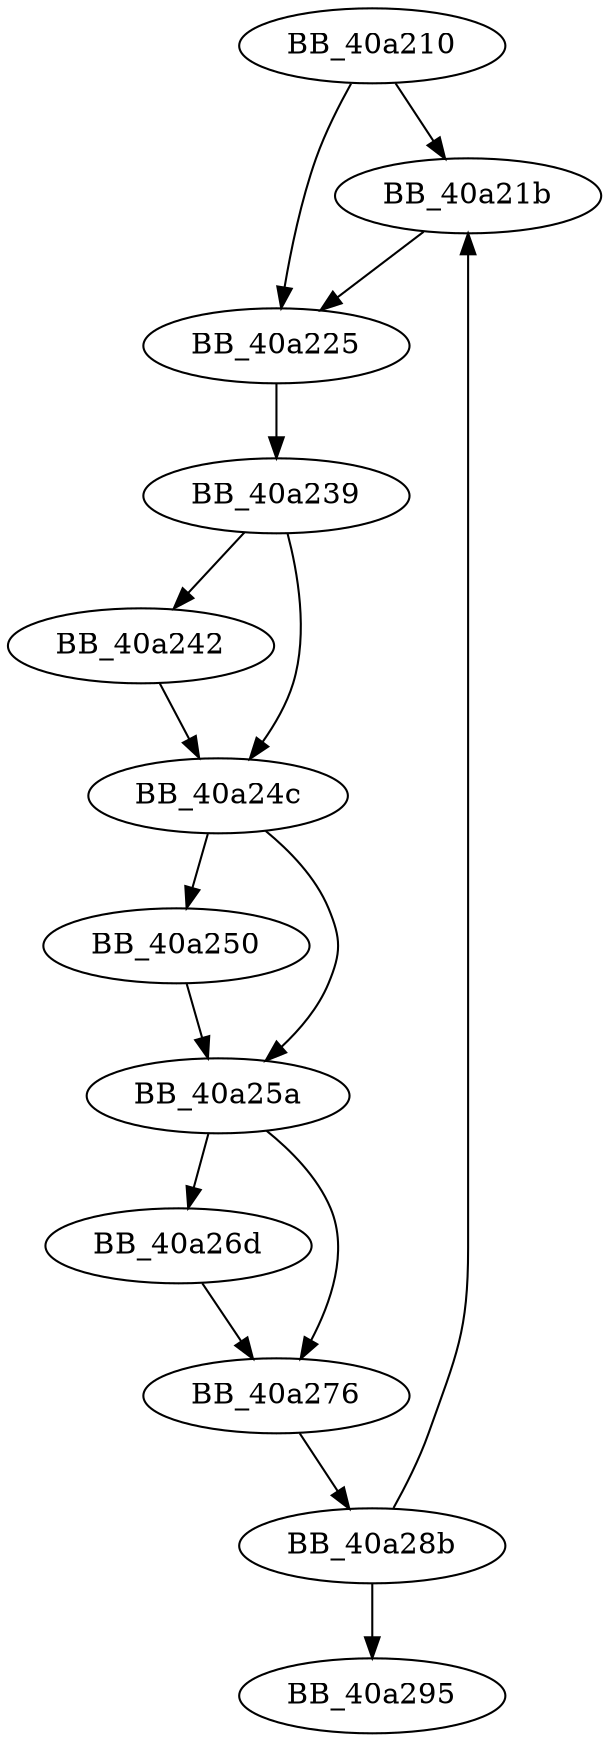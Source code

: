 DiGraph sub_40A210{
BB_40a210->BB_40a21b
BB_40a210->BB_40a225
BB_40a21b->BB_40a225
BB_40a225->BB_40a239
BB_40a239->BB_40a242
BB_40a239->BB_40a24c
BB_40a242->BB_40a24c
BB_40a24c->BB_40a250
BB_40a24c->BB_40a25a
BB_40a250->BB_40a25a
BB_40a25a->BB_40a26d
BB_40a25a->BB_40a276
BB_40a26d->BB_40a276
BB_40a276->BB_40a28b
BB_40a28b->BB_40a21b
BB_40a28b->BB_40a295
}
